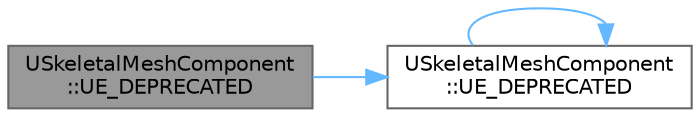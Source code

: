 digraph "USkeletalMeshComponent::UE_DEPRECATED"
{
 // INTERACTIVE_SVG=YES
 // LATEX_PDF_SIZE
  bgcolor="transparent";
  edge [fontname=Helvetica,fontsize=10,labelfontname=Helvetica,labelfontsize=10];
  node [fontname=Helvetica,fontsize=10,shape=box,height=0.2,width=0.4];
  rankdir="LR";
  Node1 [id="Node000001",label="USkeletalMeshComponent\l::UE_DEPRECATED",height=0.2,width=0.4,color="gray40", fillcolor="grey60", style="filled", fontcolor="black",tooltip="Set the anim instance class."];
  Node1 -> Node2 [id="edge1_Node000001_Node000002",color="steelblue1",style="solid",tooltip=" "];
  Node2 [id="Node000002",label="USkeletalMeshComponent\l::UE_DEPRECATED",height=0.2,width=0.4,color="grey40", fillcolor="white", style="filled",URL="$d2/d04/classUSkeletalMeshComponent.html#acffde8572cf42762a68789f629bbea66",tooltip="Temporary array of local-space (relative to parent bone) rotation/translation for each bone."];
  Node2 -> Node2 [id="edge2_Node000002_Node000002",color="steelblue1",style="solid",tooltip=" "];
}
